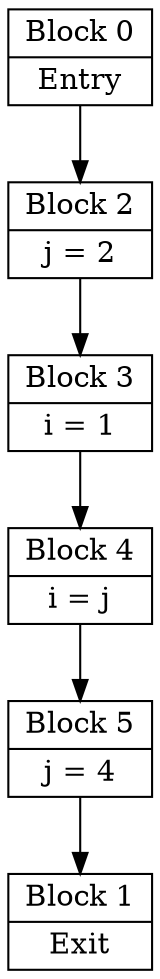 digraph G {
   node [shape=record];
B0[label="{Block 0|Entry\n}"];
B1[label="{Block 1|Exit\n}"];
B2[label="{Block 2|j = 2\n}"];
B3[label="{Block 3|i = 1\n}"];
B4[label="{Block 4|i = j\n}"];
B5[label="{Block 5|j = 4\n}"];
B0 -> B2;
B2 -> B3;
B3 -> B4;
B4 -> B5;
B5 -> B1;
}
